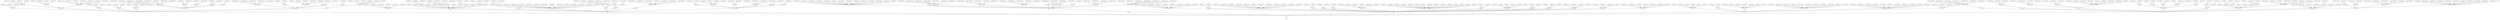 digraph G {
  o_1_3_2;
  m_2_1_2_3;
  g_1_3_1_1_2_2;
  g_1_2_3_2;
  g_4_1_3_4_1_1;
  o_1_2_2_1;
  m_2_1_3_1;
  g_2_1_3_3_4;
  m_5_2;
  o_5_1_3_2;
  g_1_3_1_1_2_4;
  g_1_3_1_2;
  g_2_2_1_4_1_4;
  g_2_2_1_4_1_1;
  g_3_4_1_6_2_3;
  g_6_4_1_3;
  o_3_5_2_2;
  g_6_1_1_2;
  g_4_1_3_4_1_3;
  m_2_2_1_1_1;
  g_2_1_2_4_2;
  m_2_4_2_1;
  g_5_2_2_1;
  g_4_1_3_2_1_4;
  g_3_2_1_2_1_3;
  g_4_1_3_5_2_4;
  g_3_5_2;
  o_3_2_1_3_1;
  g_6_2_3_2_1;
  g_6_3_2_2_5;
  g_3_4_1_3;
  o_6_2_3_5;
  g_5_2_2_3;
  g_6_3_2_2_2;
  o_2_4_1_2;
  g_2_1_3_3_6;
  g_6_2_3_2_4;
  m_6_5_3_1;
  g_2_4_4_3;
  g_5_3_1_5;
  o_1_1_4_1_3;
  g_5_1_3;
  g_6_2_2_2_2;
  g_6_2_1_2_3;
  g_6_3_2_2_4;
  g_2_1_1_1_1_1;
  o_3;
  g_3_4_1_3_2_2;
  o_6_5_3_2;
  m_1_2_2;
  g_6_2_2_3_1;
  g_4_1_3_1_1_3;
  g_1_1_2_1_2_3;
  g_2_2_1_4_1_3;
  g_2_1_4_1_3_3;
  g_5_1_4_3_1;
  g_4_1_3_6_1_3;
  m_1_1_3_2_1;
  m_1;
  g_2_2_1_3;
  g_1_3_1_1_2_1;
  m_6_2_1_4;
  g_6_2_3;
  o_3_1_2_4;
  g_1_5_1_1;
  o_6_2_2_5;
  g_1_5_2_2_2;
  g_4_1_3_2_1_1;
  g_5_3_1_2;
  g_4_1_3_3_2_6;
  g_5_1_4_3_5;
  m_2_4_1_1;
  o_4_1_1;
  g_6_3_2_3_4;
  g_2_1_2;
  g_1_3_2_3_1;
  g_4_1_1_4_1;
  g_4_1_1_6_1;
  o_1_1_1_1_1;
  o_1_5_2_6;
  m_1_1_1_1;
  o_2_4;
  m_6_3_4_1;
  g_2_4_4_1;
  g_5_1_1_4_4;
  o_3_3_1_4;
  m_6_5_5_1;
  o_2_2_3;
  m_4_1_5;
  o_3_4_1_4_1;
  g_1_1_2_1_1_3;
  m_5_2_1;
  o_1_4_5;
  g_5_1_4_2_2;
  o_2_4_5;
  o_5_3;
  g_1_5_2_2_4;
  g_2_4_3_1_2;
  g_2_4_6_1;
  m_3_1;
  g_2_4_6_4;
  o_3_1_3_2;
  g_1_3_2_1_5;
  m_2_2_1_2_1;
  g_6_3_2_2_1;
  g_3_4_1_6;
  g_5_1_1;
  o_3_2_3_4;
  m_1_2_4;
  g_1_2_5_2_5;
  g_6_4_2_5;
  g_6_4_1_5;
  m_1_2_1_2;
  o_2_2_2;
  g_4_1_3_5_2_2;
  g_4_1_3_3_2_3;
  o_3_3_1_1;
  g_5_1_4_3_3;
  o_1_1_3_2;
  g_1_5_1_1_1_1;
  m_1_4_2;
  g_2_2_1_4;
  g_6_5_2_2_1;
  m_5_1_4_5;
  g_4_1_1_6_5;
  g_4_1_3_1_1_2;
  o_3_5_1_2;
  g_6_4_2_2;
  g_1_3_2_1_1;
  g_3_2_1_2;
  o_1_3;
  m_6_5_6_1;
  o_2_3_2;
  g_2_1_3_4_1;
  g_2_1_4_1_3_4;
  g_3_1_1_1_4;
  g_4_1_3_3;
  g_4_1_1_4_3;
  m_1_4_5_1;
  g_4_1_3_2_1_3;
  m_2_4_3;
  o_2;
  g_4_1_3_1_1_4;
  m_2_1_4_1;
  o_1_1_4_1_1;
  g_2_1_5;
  g_5_1_1_3_1;
  m_2_4_5_1;
  g_4_1_3_2;
  m_2_3_2_1;
  g_2_1_3_4_5;
  o_6_2_2_1;
  g_1_3_2_4_2;
  g_1_1_2;
  g_2_1_3_4_3;
  g_4_1_3_5;
  o_3_2_2;
  g_4_1_3_3_2_2;
  o_1_1_1_2_1;
  g_2_1_4_1_3_2;
  g_4_1_1_2_2;
  m_3_2_1_1_1;
  m_4_1_1_5;
  g_4_1_3_1_2_1;
  o_1_4_4;
  g_5_1_1_3_4;
  m_6_3_1_3;
  o_1_4_2_1;
  m_6_3_2_1;
  g_6_3_4;
  g_6_5_2_2_3;
  g_6_4_2_4;
  g_6_3_2;
  m_3_2_2_1;
  g_6_3_2_3_2;
  g_1_1_3_3_5;
  m_3_1_3;
  g_4_1_3_5_2_1;
  m_1_1_2_1;
  m_6_4_3;
  o_6_5_4_1;
  g_1_3_2_1_3;
  g_3_5_4;
  g_1_1_3_3_2;
  o_1_5_1_2_2;
  g_3_1_1_1_1;
  o_3_5_3_1;
  g_2_3_1_1_1;
  o_1_1_1_2;
  1;
  g_6_2_2_3_2;
  m_4_1_4;
  g_6_3_1_2_2;
  g_6_4_1_1;
  g_6_5_3;
  g_3_2_1_2_1_1;
  g_1_2_3_3;
  o_3_5_4_2;
  m_2_4_3_2;
  g_1_1_4;
  g_1_1_3_3_3;
  g_6_5_5;
  g_1_2_5_2_3;
  o_5_2_3;
  m_6_2_3_1;
  g_6_5_6;
  o_1_2_5_1;
  g_2_4_4_5;
  o_3_3_1_3;
  m_1_3_1_2_1;
  g_6_4_2_6;
  g_1_2_5_2_6;
  o_5_1_1_2;
  o_3_4_1_5_1;
  m_1_5_2_5;
  g_6_2_1;
  o_3_1_2;
  m_3_2_3_1;
  m_2_1_5_1;
  g_2_4_6_3;
  g_1_3_2_3_2;
  o_3_4_1_2_1;
  g_6_2_2_2_1;
  m_3_1_2_3;
  m_3_5_3_3;
  g_4_1_3_6;
  o_2_1_4_1_1;
  m_1_5;
  o_6_1_4;
  g_3_2_3_3_1;
  m_5_1_4_1;
  g_2_1_3;
  m_6_2_3_4;
  o_2_4_2;
  m_2_4_1_3;
  o_1_4_2_2;
  g_2_2_1_2;
  g_5_1_2_1_3;
  g_1_5_1_1_1_2;
  m_3_4_1_2_2;
  o_3_1_3_3;
  g_2_4_4_4;
  g_1_2_3_4;
  m_3_2_2_2;
  o_1_5_2_1;
  m_1_3_1_3_2;
  g_3_4_1_6_2_1;
  m_3_5_2_1;
  o_6_4;
  m_3_5_2_3;
  m_3_1_1_3;
  m_2_1_4_1_2;
  m_1_1_2_1_3;
  g_1_2_3_1;
  o_1_3_2_2;
  g_4_1_3_3_2_4;
  g_5_1_4;
  g_3_5_3;
  g_6_1_1_1;
  g_6_4_1_4;
  o_3_1_3_1;
  g_1_3_1_3;
  m_2_3;
  o_4_1_3_2_2;
  g_4_1_3_6_1_4;
  g_1_3_2_1_6;
  g_5_1_2_1_4;
  g_2_1_2_4_1;
  g_5_3_1_3;
  g_6_3_2_3_3;
  o_2_1_2_1;
  o_1_3_1_3_1;
  m_1_4_1_2;
  g_5_1_2;
  o_3_4_1_6_1;
  o_2_1_1_1;
  m_6_2_1_3;
  m_1_1_4_1;
  g_5_1_2_1_1;
  g_2_4_4_2;
  o_3_3_1_5;
  g_1_5_1_2;
  o_2_2_3_3;
  m_2_3_1;
  g_1_4_1_1_1;
  m_4_1_6;
  o_3_3_1_6;
  g_6_4_1_2;
  g_6_4_1_6;
  g_3_5_1;
  g_4_1_1_6_3;
  o_2_1_5_1_1;
  o_1_1_4_1_2;
  g_4_1_3_4_1_2;
  g_4_1_1_6_6;
  m_1_5_2_4;
  o_4;
  g_4_1_3_3_2_1;
  m_2_1_1_2;
  o_4_1_2_1;
  g_5_1_1_4_1;
  g_5_1_1_3_3;
  g_3_2_3_3_3;
  g_2_1_3_3_5;
  o_1_2_1_3;
  m_6_3_3_3;
  g_3_1_1_2_2;
  m_1_5_1_2_3;
  g_4_1_1_4_2;
  g_5_1_4_3_2;
  m_1_4_4_1;
  g_6_3_2_2_3;
  g_2_1_4_1_3_1;
  g_5_3_1_4;
  g_6_5_1;
  o_3_1_2_1;
  g_1_5_2_2_1;
  g_3_4_1_5;
  o_2_1_5_1_2;
  m_1_4_3_2;
  g_4_1_3_1_1_1;
  g_5_1_1_3_5;
  g_6_2_3_2_5;
  g_2_1_1;
  g_5_3_1_6;
  g_1_1_2_1_1_2;
  g_3_2_1_2_1_2;
  g_2_4_3_1_3;
  g_2_1_3_3_3;
  g_5_1_4_3_4;
  m_6_5_6_2;
  g_2_1_3_3_1;
  o_2_1_1_2_1;
  g_4_1_3_1_2_2;
  m_4_1_3_5_1;
  m_6_2_1_1;
  g_2_3_1_1_2;
  o_1_2_2_2;
  o_5_1_3_1;
  o_1_1_3_1_1;
  g_5_1_1_4_3;
  g_3_2_1_2_1_5;
  o_2_2_3_1;
  g_4_1_3_6_1_1;
  o_3_3_1_2;
  g_1_3_1_1_2_3;
  g_6_2_3_2_3;
  o_3_4;
  g_1_3_1_1;
  g_2_1_4;
  g_1_1_2_1_2_2;
  g_5_1_4_2_1;
  m_6_5_4_2;
  g_2_2_1_4_1_2;
  m_2_1_2_2;
  g_6_2_1_2_2;
  g_6_2_3_2_2;
  m_3_4_1_3_1;
  g_2_2_2_1_1;
  m_4_1_1_1;
  g_3_4_1_4;
  o_1_5_1_1_3;
  m_5_2_4;
  g_6_3_2_3_6;
  g_4_1_3_2_1_2;
  m_6_1_3;
  o_6_1;
  g_6_5_4;
  o_2_2_1_3_1;
  g_3_4_1_2;
  g_2_1_1_1_1_2;
  o_4_1_2;
  g_3_4_1_1;
  m_2_3_2_2;
  o_1_2_4_1;
  o_2_1_3_2;
  g_3_4_1_6_2_4;
  o_1_4;
  g_2_1_3_4_6;
  g_6_1_1_3;
  o_4_1;
  g_1_1_1;
  g_4_1_3_1_1_5;
  g_4_1_1_6_4;
  g_2_4_3_1_1;
  g_1_3_2_1_4;
  g_1_3_2_4_1;
  m_1_5_1_1_2;
  g_2_1_2_4_3;
  m_6_2_3_3;
  o_2_2;
  o_1_2_1;
  o_2_2_3_5;
  g_5_1_1_4_2;
  m_2_4_5_2;
  o_3_5_4_3;
  g_1_5_2_2_3;
  g_1_2_5_2_4;
  m_3_5_1_3;
  o_1_2;
  m_3_4_1_4_2;
  o_1_1_3_1;
  m_6_4_4;
  g_5_1_2_1_2;
  m_3_1_3_4;
  g_4_1_1_6_2;
  g_1_1_3_3_1;
  g_4_1_1_2_1;
  o_1_3_1_1_1;
  m_5_3_2;
  o_3_4_1_1_1;
  g_5_2_2_2;
  g_2_4_3_1_4;
  m_3_4_1_5_2;
  o_3_5_4_1;
  m_1_4_1;
  m_1_4_5_2;
  m_6_3_3_2;
  o_1_4_4_2;
  m_5_1_4_4;
  m_1_5_2_3;
  g_6_2_1_2_1;
  g_6_3_2_3_1;
  g_1_2_5_2_2;
  o_6_5_1_1;
  0;
  m_3_5_3_2;
  o_6_4_5;
  g_6_4_2_1;
  o_4_1_3_3_1;
  g_1_4_1_1_2;
  g_6_3_3;
  g_1_1_3_3_4;
  o_2_4_2_2;
  m_1_2_1_1;
  m_6_2_2_4;
  g_6_3_1_2_1;
  g_1_3_2_1_2;
  m_3_2_3_2;
  g_1_1_3;
  g_1_2_5_2_1;
  g_2_1_3_4_2;
  g_4_1_3_3_2_5;
  o_1_5_2;
  m_2_2_3_2;
  o_6_5_2_1;
  g_2_1_3_4_4;
  m_6_1_2;
  m_3_5_1_1;
  g_5_1_4_2_3;
  m_5_1_1_1;
  g_3_4_1_6_2_2;
  o_3_2_3;
  g_3_2_3_3_2;
  g_4_1_3_4;
  o_1_5_1_2_1;
  m_3_2;
  g_6_5_2;
  g_2_2_1_1;
  m_2_4_1;
  g_3_2_1_1;
  o_6_3_3_1;
  R;
  g_3_1_1_2_1;
  m_6_3_4_2;
  m_3_1_1;
  g_6_3_2_3_5;
  g_5_3_1_1;
  o_3_3;
  g_6_3_1;
  m_6_5_1_2;
  m_2_2_3_4;
  g_1_3_1_1_2_5;
  g_3_1_1_1_3;
  g_2_4_6_2;
  o_6;
  o_1_4_3;
  g_2_1_3_3_2;
  o_6_3_1_1;
  g_4_1_3_1;
  m_1_2_5;
  g_6_5_2_2_2;
  g_3_4_1_3_2_1;
  m_3_1_2_2;
  m_1_4_3_1;
  g_3_2_1_3;
  g_4_1_3_5_2_3;
  g_4_1_3_4_1_4;
  m_5;
  g_6_2_2;
  g_1_1_2_1_2_1;
  o_4_1_1_3;
  g_2_2_2_1_2;
  o_3_3_1;
  o_1_3_1_2_2;
  g_1_1_2_1_1_1;
  g_2_1_4_1_3_5;
  g_3_1_1_1_2;
  g_5_1_1_3_2;
  g_4_1_3_6_1_2;
  g_3_2_1_2_1_4;
  g_6_4_2_3;
  o_2_2_3_1 -> o_2_2_3;
  g_5_1_1_4_4 -> g_5_1_1;
  g_1_3_2_1_5 -> o_1_3_2;
  o_3_2_2 -> m_3_2;
  m_1 -> R;
  g_3_4_1_5 -> o_3_4;
  g_2_4_4_5 -> o_2_4;
  m_5_1_4_1 -> g_5_1_4;
  o_1_5_2 -> m_1_5;
  o_3 -> R;
  m_4_1_6 -> o_4_1;
  g_3_1_1_1_4 -> m_3_1_1;
  g_5_1_1_3_2 -> g_5_1_1;
  g_4_1_3_3_2_3 -> g_4_1_3_3;
  o_2_2_1_3_1 -> g_2_2_1_3;
  m_6_5_4_2 -> g_6_5_4;
  g_2_2_1_4_1_2 -> g_2_2_1_4;
  m_6_5_6_2 -> g_6_5_6;
  g_6_3_3 -> o_6;
  o_3_4_1_1_1 -> g_3_4_1_1;
  g_5_3_1_5 -> o_5_3;
  g_5_1_4_3_4 -> g_5_1_4;
  m_1_1_2_1_3 -> m_1_1_2_1;
  g_2_1_2_4_3 -> g_2_1_2;
  m_3_2_2_2 -> o_3_2_2;
  g_1_1_4 -> m_1;
  o_2_2_3 -> o_2_2;
  g_4_1_3_5_2_4 -> g_4_1_3_5;
  o_1_4_2_1 -> m_1_4_2;
  g_1_4_1_1_2 -> m_1_4_1;
  g_6_2_2 -> o_6;
  m_2_4_1_1 -> m_2_4_1;
  g_4_1_3_5 -> o_4_1;
  g_3_2_1_1 -> m_3_2;
  m_3_4_1_2_2 -> g_3_4_1_2;
  g_2_1_1_1_1_2 -> o_2_1_1_1;
  g_6_3_2_3_1 -> g_6_3_2;
  g_4_1_1_4_3 -> o_4_1_1;
  m_1_5 -> m_1;
  g_1_1_3 -> m_1;
  m_6_2_3_3 -> g_6_2_3;
  g_2_1_3_3_5 -> g_2_1_3;
  g_6_4_1_4 -> o_6_4;
  o_5_3 -> m_5;
  g_3_4_1_4 -> o_3_4;
  g_3_2_1_2 -> m_3_2;
  g_1_1_1 -> m_1;
  m_1_4_2 -> o_1_4;
  g_2_1_1_1_1_1 -> o_2_1_1_1;
  o_1_5_1_1_3 -> g_1_5_1_1;
  g_2_1_3_3_4 -> g_2_1_3;
  m_6_2_1_1 -> g_6_2_1;
  o_3_4_1_4_1 -> g_3_4_1_4;
  m_4_1_1_5 -> o_4_1_1;
  g_6_5_2 -> o_6;
  m_2_4_1 -> o_2_4;
  o_3_4_1_5_1 -> g_3_4_1_5;
  o_6_1_4 -> o_6_1;
  o_1_1_4_1_2 -> m_1_1_4_1;
  g_6_4_2_3 -> o_6_4;
  g_2_1_4_1_3_5 -> m_2_1_4_1;
  g_1_3_2_1_1 -> o_1_3_2;
  o_1_1_1_2_1 -> o_1_1_1_2;
  m_2_1_2_2 -> g_2_1_2;
  g_1_2_5_2_6 -> m_1_2_5;
  g_3_4_1_6 -> o_3_4;
  o_2 -> R;
  o_6 -> R;
  g_1_3_2_3_1 -> o_1_3_2;
  m_1_5_2_5 -> o_1_5_2;
  g_2_2_1_4_1_1 -> g_2_2_1_4;
  m_3_5_2_1 -> g_3_5_2;
  g_3_4_1_6_2_3 -> g_3_4_1_6;
  g_4_1_1_2_1 -> o_4_1_1;
  g_4_1_1_6_2 -> o_4_1_1;
  o_6_2_2_5 -> g_6_2_2;
  g_6_2_3 -> o_6;
  m_1_4_3_2 -> o_1_4_3;
  m_2_1_4_1 -> g_2_1_4;
  o_4 -> R;
  g_4_1_3_3_2_5 -> g_4_1_3_3;
  g_4_1_3_4_1_1 -> g_4_1_3_4;
  m_3_1_3_4 -> m_3_1_3;
  g_2_4_4_4 -> o_2_4;
  g_5_3_1_6 -> o_5_3;
  o_2_2_3_5 -> o_2_2_3;
  g_5_1_2_1_1 -> g_5_1_2;
  g_3_4_1_3 -> o_3_4;
  g_2_1_1 -> o_2;
  g_2_3_1_1_1 -> m_2_3_1;
  o_1_1_3_1_1 -> o_1_1_3_1;
  g_2_1_3_4_6 -> g_2_1_3;
  g_6_4_1_3 -> o_6_4;
  g_1_3_2_1_3 -> o_1_3_2;
  g_4_1_3_6_1_1 -> g_4_1_3_6;
  g_5_3_1_1 -> o_5_3;
  g_2_4_6_4 -> o_2_4;
  g_1_1_2_1_2_1 -> m_1_1_2_1;
  g_2_4_3_1_2 -> m_2_4_3;
  g_5_1_1_3_3 -> g_5_1_1;
  o_1_1_4_1_1 -> m_1_1_4_1;
  g_1_2_3_1 -> o_1_2;
  g_1_3_1_1_2_5 -> g_1_3_1_1;
  g_4_1_1_6_4 -> o_4_1_1;
  m_2_1_1_2 -> g_2_1_1;
  o_3_5_4_1 -> g_3_5_4;
  m_1_1_1_1 -> g_1_1_1;
  m_2_3_2_2 -> o_2_3_2;
  m_3_4_1_5_2 -> g_3_4_1_5;
  m_4_1_5 -> o_4_1;
  o_1_4_4 -> o_1_4;
  g_1_1_3_3_2 -> g_1_1_3;
  m_5 -> R;
  g_5_1_4_3_1 -> g_5_1_4;
  g_1_3_1_1_2_1 -> g_1_3_1_1;
  g_4_1_3_1_2_1 -> g_4_1_3_1;
  g_2_4_6_1 -> o_2_4;
  g_1_1_3_3_3 -> g_1_1_3;
  o_1_1_3_1 -> g_1_1_3;
  m_6_3_1_3 -> g_6_3_1;
  g_6_1_1_3 -> o_6_1;
  o_6_3_3_1 -> g_6_3_3;
  m_3_2_1_1_1 -> g_3_2_1_1;
  o_1_4 -> m_1;
  m_3_5_1_3 -> g_3_5_1;
  m_5_1_4_4 -> g_5_1_4;
  o_1_2_1_3 -> o_1_2_1;
  m_5_3_2 -> o_5_3;
  g_6_2_3_2_5 -> g_6_2_3;
  R -> 1;
  m_1_4_5_2 -> o_1_4_5;
  m_2_1_5_1 -> g_2_1_5;
  g_5_1_1_4_1 -> g_5_1_1;
  g_1_2_5_2_3 -> m_1_2_5;
  g_3_1_1_1_1 -> m_3_1_1;
  g_6_5_4 -> o_6;
  g_4_1_3_5_2_2 -> g_4_1_3_5;
  g_3_2_1_2_1_2 -> g_3_2_1_2;
  g_6_2_2_2_1 -> g_6_2_2;
  g_6_4_2_4 -> o_6_4;
  g_6_2_1_2_2 -> g_6_2_1;
  o_1_2 -> m_1;
  o_2_4_1_2 -> m_2_4_1;
  o_1_3_1_1_1 -> g_1_3_1_1;
  g_5_1_4_3_3 -> g_5_1_4;
  o_6_5_4_1 -> g_6_5_4;
  m_3_2_3_2 -> o_3_2_3;
  g_2_1_3_4_1 -> g_2_1_3;
  g_6_5_2_2_2 -> g_6_5_2;
  g_4_1_1_4_2 -> o_4_1_1;
  m_6_5_5_1 -> g_6_5_5;
  g_3_5_4 -> o_3;
  o_3_2_3 -> m_3_2;
  o_1_3_2_2 -> o_1_3_2;
  g_6_5_6 -> o_6;
  g_2_1_4_1_3_2 -> m_2_1_4_1;
  g_6_5_2_2_1 -> g_6_5_2;
  g_4_1_3_2_1_2 -> g_4_1_3_2;
  g_2_1_4_1_3_4 -> m_2_1_4_1;
  g_6_2_1_2_3 -> g_6_2_1;
  m_3_1 -> o_3;
  o_2_1_4_1_1 -> m_2_1_4_1;
  g_2_4_6_2 -> o_2_4;
  o_3_2_3_4 -> o_3_2_3;
  m_3_2_3_1 -> o_3_2_3;
  m_3_5_2_3 -> g_3_5_2;
  g_1_2_5_2_1 -> m_1_2_5;
  g_3_4_1_3_2_2 -> g_3_4_1_3;
  g_4_1_1_6_3 -> o_4_1_1;
  g_3_1_1_2_2 -> m_3_1_1;
  g_6_2_3_2_3 -> g_6_2_3;
  g_6_3_2_3_6 -> g_6_3_2;
  m_1_1_4_1 -> g_1_1_4;
  o_1_1_3_2 -> g_1_1_3;
  g_6_4_2_6 -> o_6_4;
  o_2_1_2_1 -> g_2_1_2;
  m_5_2_1 -> m_5_2;
  g_1_3_2_1_2 -> o_1_3_2;
  g_4_1_3_6 -> o_4_1;
  m_6_1_2 -> o_6_1;
  g_3_5_2 -> o_3;
  o_6_4_5 -> o_6_4;
  g_1_2_3_3 -> o_1_2;
  g_6_3_2_2_1 -> g_6_3_2;
  g_4_1_3_5_2_3 -> g_4_1_3_5;
  g_6_3_2_3_3 -> g_6_3_2;
  o_3_5_4_3 -> g_3_5_4;
  o_1_2_2_2 -> m_1_2_2;
  o_3_4_1_2_1 -> g_3_4_1_2;
  g_1_1_2_1_2_3 -> m_1_1_2_1;
  m_2_4_3_2 -> m_2_4_3;
  o_1_5_2_6 -> o_1_5_2;
  g_2_4_4_3 -> o_2_4;
  g_5_1_1_4_3 -> g_5_1_1;
  g_6_4_2_5 -> o_6_4;
  m_1_2_4 -> o_1_2;
  g_1_5_2_2_1 -> o_1_5_2;
  g_3_5_1 -> o_3;
  g_3_4_1_3_2_1 -> g_3_4_1_3;
  m_3_5_3_3 -> g_3_5_3;
  g_6_2_2_3_2 -> g_6_2_2;
  m_3_5_3_2 -> g_3_5_3;
  m_2_1_3_1 -> g_2_1_3;
  g_2_2_1_4 -> o_2_2;
  m_3_1_1 -> m_3_1;
  g_1_2_5_2_5 -> m_1_2_5;
  o_3_1_2 -> m_3_1;
  o_3_3_1_5 -> o_3_3_1;
  g_6_5_3 -> o_6;
  g_6_3_1 -> o_6;
  g_4_1_3_5_2_1 -> g_4_1_3_5;
  o_3_1_2_4 -> o_3_1_2;
  m_2_2_3_4 -> o_2_2_3;
  g_5_3_1_3 -> o_5_3;
  o_4_1_1 -> o_4_1;
  o_6_1 -> o_6;
  g_6_3_2_3_4 -> g_6_3_2;
  m_2_1_4_1_2 -> m_2_1_4_1;
  g_3_2_1_2_1_3 -> g_3_2_1_2;
  o_1_2_5_1 -> m_1_2_5;
  o_6_3_1_1 -> g_6_3_1;
  o_1_3 -> m_1;
  m_2_3_1 -> m_2_3;
  g_1_3_1_3 -> o_1_3;
  g_1_2_5_2_2 -> m_1_2_5;
  g_6_4_1_6 -> o_6_4;
  o_3_5_2_2 -> g_3_5_2;
  m_6_2_1_4 -> g_6_2_1;
  o_2_1_3_2 -> g_2_1_3;
  m_6_5_6_1 -> g_6_5_6;
  g_5_2_2_2 -> m_5_2;
  g_2_1_4_1_3_1 -> m_2_1_4_1;
  g_1_3_1_1 -> o_1_3;
  g_5_1_4_2_1 -> g_5_1_4;
  g_6_3_1_2_1 -> g_6_3_1;
  m_6_2_3_1 -> g_6_2_3;
  o_1_1_1_2 -> g_1_1_1;
  g_1_3_2_3_2 -> o_1_3_2;
  g_3_1_1_2_1 -> m_3_1_1;
  g_1_1_2_1_1_2 -> m_1_1_2_1;
  g_5_1_3 -> m_5;
  o_2_4_2 -> o_2_4;
  g_4_1_3_4_1_4 -> g_4_1_3_4;
  o_1_4_5 -> o_1_4;
  g_1_5_2_2_3 -> o_1_5_2;
  g_6_4_2_2 -> o_6_4;
  m_1_4_4_1 -> o_1_4_4;
  m_4_1_3_5_1 -> g_4_1_3_5;
  o_3_1_3_1 -> m_3_1_3;
  g_2_2_1_3 -> o_2_2;
  g_2_1_5 -> o_2;
  o_5_1_3_1 -> g_5_1_3;
  o_3_5_3_1 -> g_3_5_3;
  g_5_1_2_1_4 -> g_5_1_2;
  g_2_4_6_3 -> o_2_4;
  g_1_5_2_2_4 -> o_1_5_2;
  m_2_4_5_1 -> o_2_4_5;
  g_5_1_4_2_2 -> g_5_1_4;
  o_2_2_2 -> o_2_2;
  g_1_1_3_3_5 -> g_1_1_3;
  g_4_1_3_1_2_2 -> g_4_1_3_1;
  m_3_1_2_3 -> o_3_1_2;
  g_2_1_3_4_2 -> g_2_1_3;
  o_2_3_2 -> m_2_3;
  o_4_1_1_3 -> o_4_1_1;
  g_2_4_3_1_1 -> m_2_4_3;
  g_2_1_4 -> o_2;
  g_2_3_1_1_2 -> m_2_3_1;
  g_3_4_1_6_2_2 -> g_3_4_1_6;
  g_6_2_2_3_1 -> g_6_2_2;
  o_3_5_1_2 -> g_3_5_1;
  g_4_1_1_6_6 -> o_4_1_1;
  g_6_5_5 -> o_6;
  m_1_5_1_2_3 -> g_1_5_1_2;
  g_1_4_1_1_1 -> m_1_4_1;
  m_3_4_1_3_1 -> g_3_4_1_3;
  g_3_2_3_3_3 -> o_3_2_3;
  m_6_2_2_4 -> g_6_2_2;
  g_6_2_2_2_2 -> g_6_2_2;
  m_1_2_2 -> o_1_2;
  m_4_1_1_1 -> o_4_1_1;
  g_1_3_1_1_2_2 -> g_1_3_1_1;
  o_2_4_5 -> o_2_4;
  o_2_1_1_1 -> g_2_1_1;
  o_4_1_2 -> o_4_1;
  m_1_4_3_1 -> o_1_4_3;
  g_1_2_3_2 -> o_1_2;
  g_3_1_1_1_3 -> m_3_1_1;
  o_3_4_1_6_1 -> g_3_4_1_6;
  m_1_4_1_2 -> m_1_4_1;
  m_3_5_1_1 -> g_3_5_1;
  o_2_4_2_2 -> o_2_4_2;
  g_1_1_3_3_1 -> g_1_1_3;
  o_3_3_1 -> o_3_3;
  g_4_1_3_3_2_2 -> g_4_1_3_3;
  g_6_3_2_2_4 -> g_6_3_2;
  o_3_3_1_1 -> o_3_3_1;
  g_6_3_2_2_5 -> g_6_3_2;
  o_6_4 -> o_6;
  g_2_1_2 -> o_2;
  g_1_1_3_3_4 -> g_1_1_3;
  m_2_2_3_2 -> o_2_2_3;
  m_1_3_1_3_2 -> g_1_3_1_3;
  o_1_3_2 -> o_1_3;
  g_4_1_1_4_1 -> o_4_1_1;
  m_6_5_1_2 -> g_6_5_1;
  g_5_1_1_3_1 -> g_5_1_1;
  g_6_4_1_5 -> o_6_4;
  g_6_2_1 -> o_6;
  o_1_5_1_2_1 -> g_1_5_1_2;
  g_3_4_1_6_2_1 -> g_3_4_1_6;
  g_2_2_2_1_1 -> o_2_2_2;
  g_2_1_2_4_2 -> g_2_1_2;
  g_5_1_4_2_3 -> g_5_1_4;
  g_2_1_3_4_5 -> g_2_1_3;
  m_5_2 -> m_5;
  m_5_1_4_5 -> g_5_1_4;
  o_3_3_1_2 -> o_3_3_1;
  g_5_1_4_3_2 -> g_5_1_4;
  g_4_1_3_3_2_6 -> g_4_1_3_3;
  m_2_4_1_3 -> m_2_4_1;
  g_1_5_1_1 -> m_1_5;
  m_2_4_5_2 -> o_2_4_5;
  g_3_2_1_2_1_5 -> g_3_2_1_2;
  g_6_2_3_2_1 -> g_6_2_3;
  o_1_5_2_1 -> o_1_5_2;
  m_2_4_2_1 -> o_2_4_2;
  o_3_1_2_1 -> o_3_1_2;
  m_1_1_3_2_1 -> o_1_1_3_2;
  g_4_1_1_6_1 -> o_4_1_1;
  g_5_2_2_1 -> m_5_2;
  m_5_1_1_1 -> g_5_1_1;
  o_2_4 -> o_2;
  g_4_1_1_2_2 -> o_4_1_1;
  g_4_1_3_4_1_3 -> g_4_1_3_4;
  g_5_1_2_1_3 -> g_5_1_2;
  g_1_3_1_2 -> o_1_3;
  m_6_3_2_1 -> g_6_3_2;
  m_1_1_2_1 -> g_1_1_2;
  g_1_5_1_2 -> m_1_5;
  g_2_1_3_3_6 -> g_2_1_3;
  m_4_1_4 -> o_4_1;
  g_4_1_3_1_1_2 -> g_4_1_3_1;
  o_3_3_1_3 -> o_3_3_1;
  m_1_4_5_1 -> o_1_4_5;
  g_6_4_2_1 -> o_6_4;
  g_2_1_3_4_3 -> g_2_1_3;
  o_3_5_4_2 -> g_3_5_4;
  o_2_1_5_1_1 -> m_2_1_5_1;
  g_2_1_3_3_3 -> g_2_1_3;
  o_1_2_4_1 -> m_1_2_4;
  m_1_4_1 -> o_1_4;
  g_6_3_2_2_2 -> g_6_3_2;
  g_6_5_1 -> o_6;
  m_1_5_2_3 -> o_1_5_2;
  g_5_1_4_3_5 -> g_5_1_4;
  m_3_1_2_2 -> o_3_1_2;
  g_4_1_3_6_1_3 -> g_4_1_3_6;
  o_2_1_5_1_2 -> m_2_1_5_1;
  m_2_3_2_1 -> o_2_3_2;
  g_6_3_2_2_3 -> g_6_3_2;
  o_5_1_1_2 -> g_5_1_1;
  g_1_3_1_1_2_4 -> g_1_3_1_1;
  m_3_2 -> o_3;
  g_6_4_1_1 -> o_6_4;
  g_1_1_2_1_1_3 -> m_1_1_2_1;
  g_5_1_4 -> m_5;
  o_1_3_1_3_1 -> g_1_3_1_3;
  m_1_3_1_2_1 -> g_1_3_1_2;
  o_3_1_3_3 -> m_3_1_3;
  g_6_3_2 -> o_6;
  g_4_1_3_3_2_4 -> g_4_1_3_3;
  m_6_2_1_3 -> g_6_2_1;
  g_1_3_2_4_2 -> o_1_3_2;
  g_4_1_3_2_1_1 -> g_4_1_3_2;
  o_1_2_1 -> o_1_2;
  g_5_1_1_3_4 -> g_5_1_1;
  o_1_1_4_1_3 -> m_1_1_4_1;
  g_2_1_3_3_2 -> g_2_1_3;
  g_1_5_2_2_2 -> o_1_5_2;
  g_2_2_1_4_1_4 -> g_2_2_1_4;
  g_3_4_1_6_2_4 -> g_3_4_1_6;
  m_6_3_4_1 -> g_6_3_4;
  m_1_2_5 -> o_1_2;
  g_3_2_1_2_1_1 -> g_3_2_1_2;
  o_2_2_3_3 -> o_2_2_3;
  g_3_2_1_3 -> m_3_2;
  o_3_3 -> o_3;
  g_1_3_2_1_4 -> o_1_3_2;
  m_2_1_2_3 -> g_2_1_2;
  o_1_3_1_2_2 -> g_1_3_1_2;
  g_6_4_1_2 -> o_6_4;
  g_2_2_1_2 -> o_2_2;
  g_1_1_2 -> m_1;
  o_4_1 -> o_4;
  g_5_2_2_3 -> m_5_2;
  m_6_3_3_3 -> g_6_3_3;
  o_1_5_1_2_2 -> g_1_5_1_2;
  g_1_2_3_4 -> o_1_2;
  o_1_4_4_2 -> o_1_4_4;
  g_4_1_3_4_1_2 -> g_4_1_3_4;
  g_5_1_2 -> m_5;
  g_3_5_3 -> o_3;
  g_5_1_1_3_5 -> g_5_1_1;
  g_4_1_3_4 -> o_4_1;
  o_6_2_3_5 -> g_6_2_3;
  g_2_4_4_2 -> o_2_4;
  g_3_2_3_3_2 -> o_3_2_3;
  g_4_1_1_6_5 -> o_4_1_1;
  g_5_1_1_4_2 -> g_5_1_1;
  g_1_3_2_1_6 -> o_1_3_2;
  g_2_2_1_4_1_3 -> g_2_2_1_4;
  g_2_1_3 -> o_2;
  g_2_2_2_1_2 -> o_2_2_2;
  g_6_3_4 -> o_6;
  g_4_1_3_3 -> o_4_1;
  m_6_5_3_1 -> g_6_5_3;
  o_2_2 -> o_2;
  m_6_1_3 -> o_6_1;
  g_2_1_3_3_1 -> g_2_1_3;
  o_3_4 -> o_3;
  o_1_1_1_1_1 -> m_1_1_1_1;
  g_4_1_3_1 -> o_4_1;
  g_4_1_3_3_2_1 -> g_4_1_3_3;
  g_1_5_1_1_1_1 -> g_1_5_1_1;
  m_3_1_1_3 -> m_3_1_1;
  m_6_2_3_4 -> g_6_2_3;
  o_1_4_2_2 -> m_1_4_2;
  g_3_1_1_1_2 -> m_3_1_1;
  g_3_4_1_2 -> o_3_4;
  o_6_5_3_2 -> g_6_5_3;
  g_3_2_3_3_1 -> o_3_2_3;
  g_4_1_3_1_1_3 -> g_4_1_3_1;
  g_4_1_3_2 -> o_4_1;
  g_1_1_2_1_2_2 -> m_1_1_2_1;
  g_5_3_1_4 -> o_5_3;
  g_6_3_2_3_5 -> g_6_3_2;
  m_2_2_1_1_1 -> g_2_2_1_1;
  g_6_1_1_1 -> o_6_1;
  g_2_1_3_4_4 -> g_2_1_3;
  g_1_3_2_4_1 -> o_1_3_2;
  g_2_2_1_1 -> o_2_2;
  g_6_2_3_2_4 -> g_6_2_3;
  g_2_1_4_1_3_3 -> m_2_1_4_1;
  m_1_5_1_1_2 -> g_1_5_1_1;
  m_1_2_1_1 -> o_1_2_1;
  g_6_2_1_2_1 -> g_6_2_1;
  g_5_3_1_2 -> o_5_3;
  o_3_1_3_2 -> m_3_1_3;
  g_1_1_2_1_1_1 -> m_1_1_2_1;
  g_4_1_3_1_1_1 -> g_4_1_3_1;
  o_3_3_1_6 -> o_3_3_1;
  o_5_2_3 -> m_5_2;
  o_1_2_2_1 -> m_1_2_2;
  m_2_3 -> o_2;
  g_1_2_5_2_4 -> m_1_2_5;
  o_4_1_3_2_2 -> g_4_1_3_2;
  o_2_1_1_2_1 -> m_2_1_1_2;
  g_4_1_3_6_1_4 -> g_4_1_3_6;
  g_4_1_3_2_1_4 -> g_4_1_3_2;
  o_6_5_1_1 -> g_6_5_1;
  g_3_2_1_2_1_4 -> g_3_2_1_2;
  o_1_4_3 -> o_1_4;
  g_6_1_1_2 -> o_6_1;
  m_6_3_4_2 -> g_6_3_4;
  o_6_5_2_1 -> g_6_5_2;
  m_1_5_2_4 -> o_1_5_2;
  g_4_1_3_6_1_2 -> g_4_1_3_6;
  g_4_1_3_1_1_4 -> g_4_1_3_1;
  g_1_5_1_1_1_2 -> g_1_5_1_1;
  g_1_3_1_1_2_3 -> g_1_3_1_1;
  g_2_1_2_4_1 -> g_2_1_2;
  g_6_3_1_2_2 -> g_6_3_1;
  o_4_1_2_1 -> o_4_1_2;
  m_6_4_3 -> o_6_4;
  g_6_3_2_3_2 -> g_6_3_2;
  m_3_4_1_4_2 -> g_3_4_1_4;
  m_3_2_2_1 -> o_3_2_2;
  o_3_3_1_4 -> o_3_3_1;
  g_5_1_1 -> m_5;
  m_1_2_1_2 -> o_1_2_1;
  g_3_4_1_1 -> o_3_4;
  m_5_2_4 -> m_5_2;
  g_6_5_2_2_3 -> g_6_5_2;
  g_2_4_3_1_4 -> m_2_4_3;
  o_6_2_2_1 -> g_6_2_2;
  g_4_1_3_2_1_3 -> g_4_1_3_2;
  m_2_2_1_2_1 -> g_2_2_1_2;
  o_4_1_3_3_1 -> g_4_1_3_3;
  g_2_4_3_1_3 -> m_2_4_3;
  m_3_1_3 -> m_3_1;
  o_5_1_3_2 -> g_5_1_3;
  o_3_2_1_3_1 -> g_3_2_1_3;
  g_5_1_2_1_2 -> g_5_1_2;
  m_6_3_3_2 -> g_6_3_3;
  m_6_4_4 -> o_6_4;
  g_6_2_3_2_2 -> g_6_2_3;
  g_2_4_4_1 -> o_2_4;
  m_2_4_3 -> o_2_4;
  g_4_1_3_1_1_5 -> g_4_1_3_1;
}
